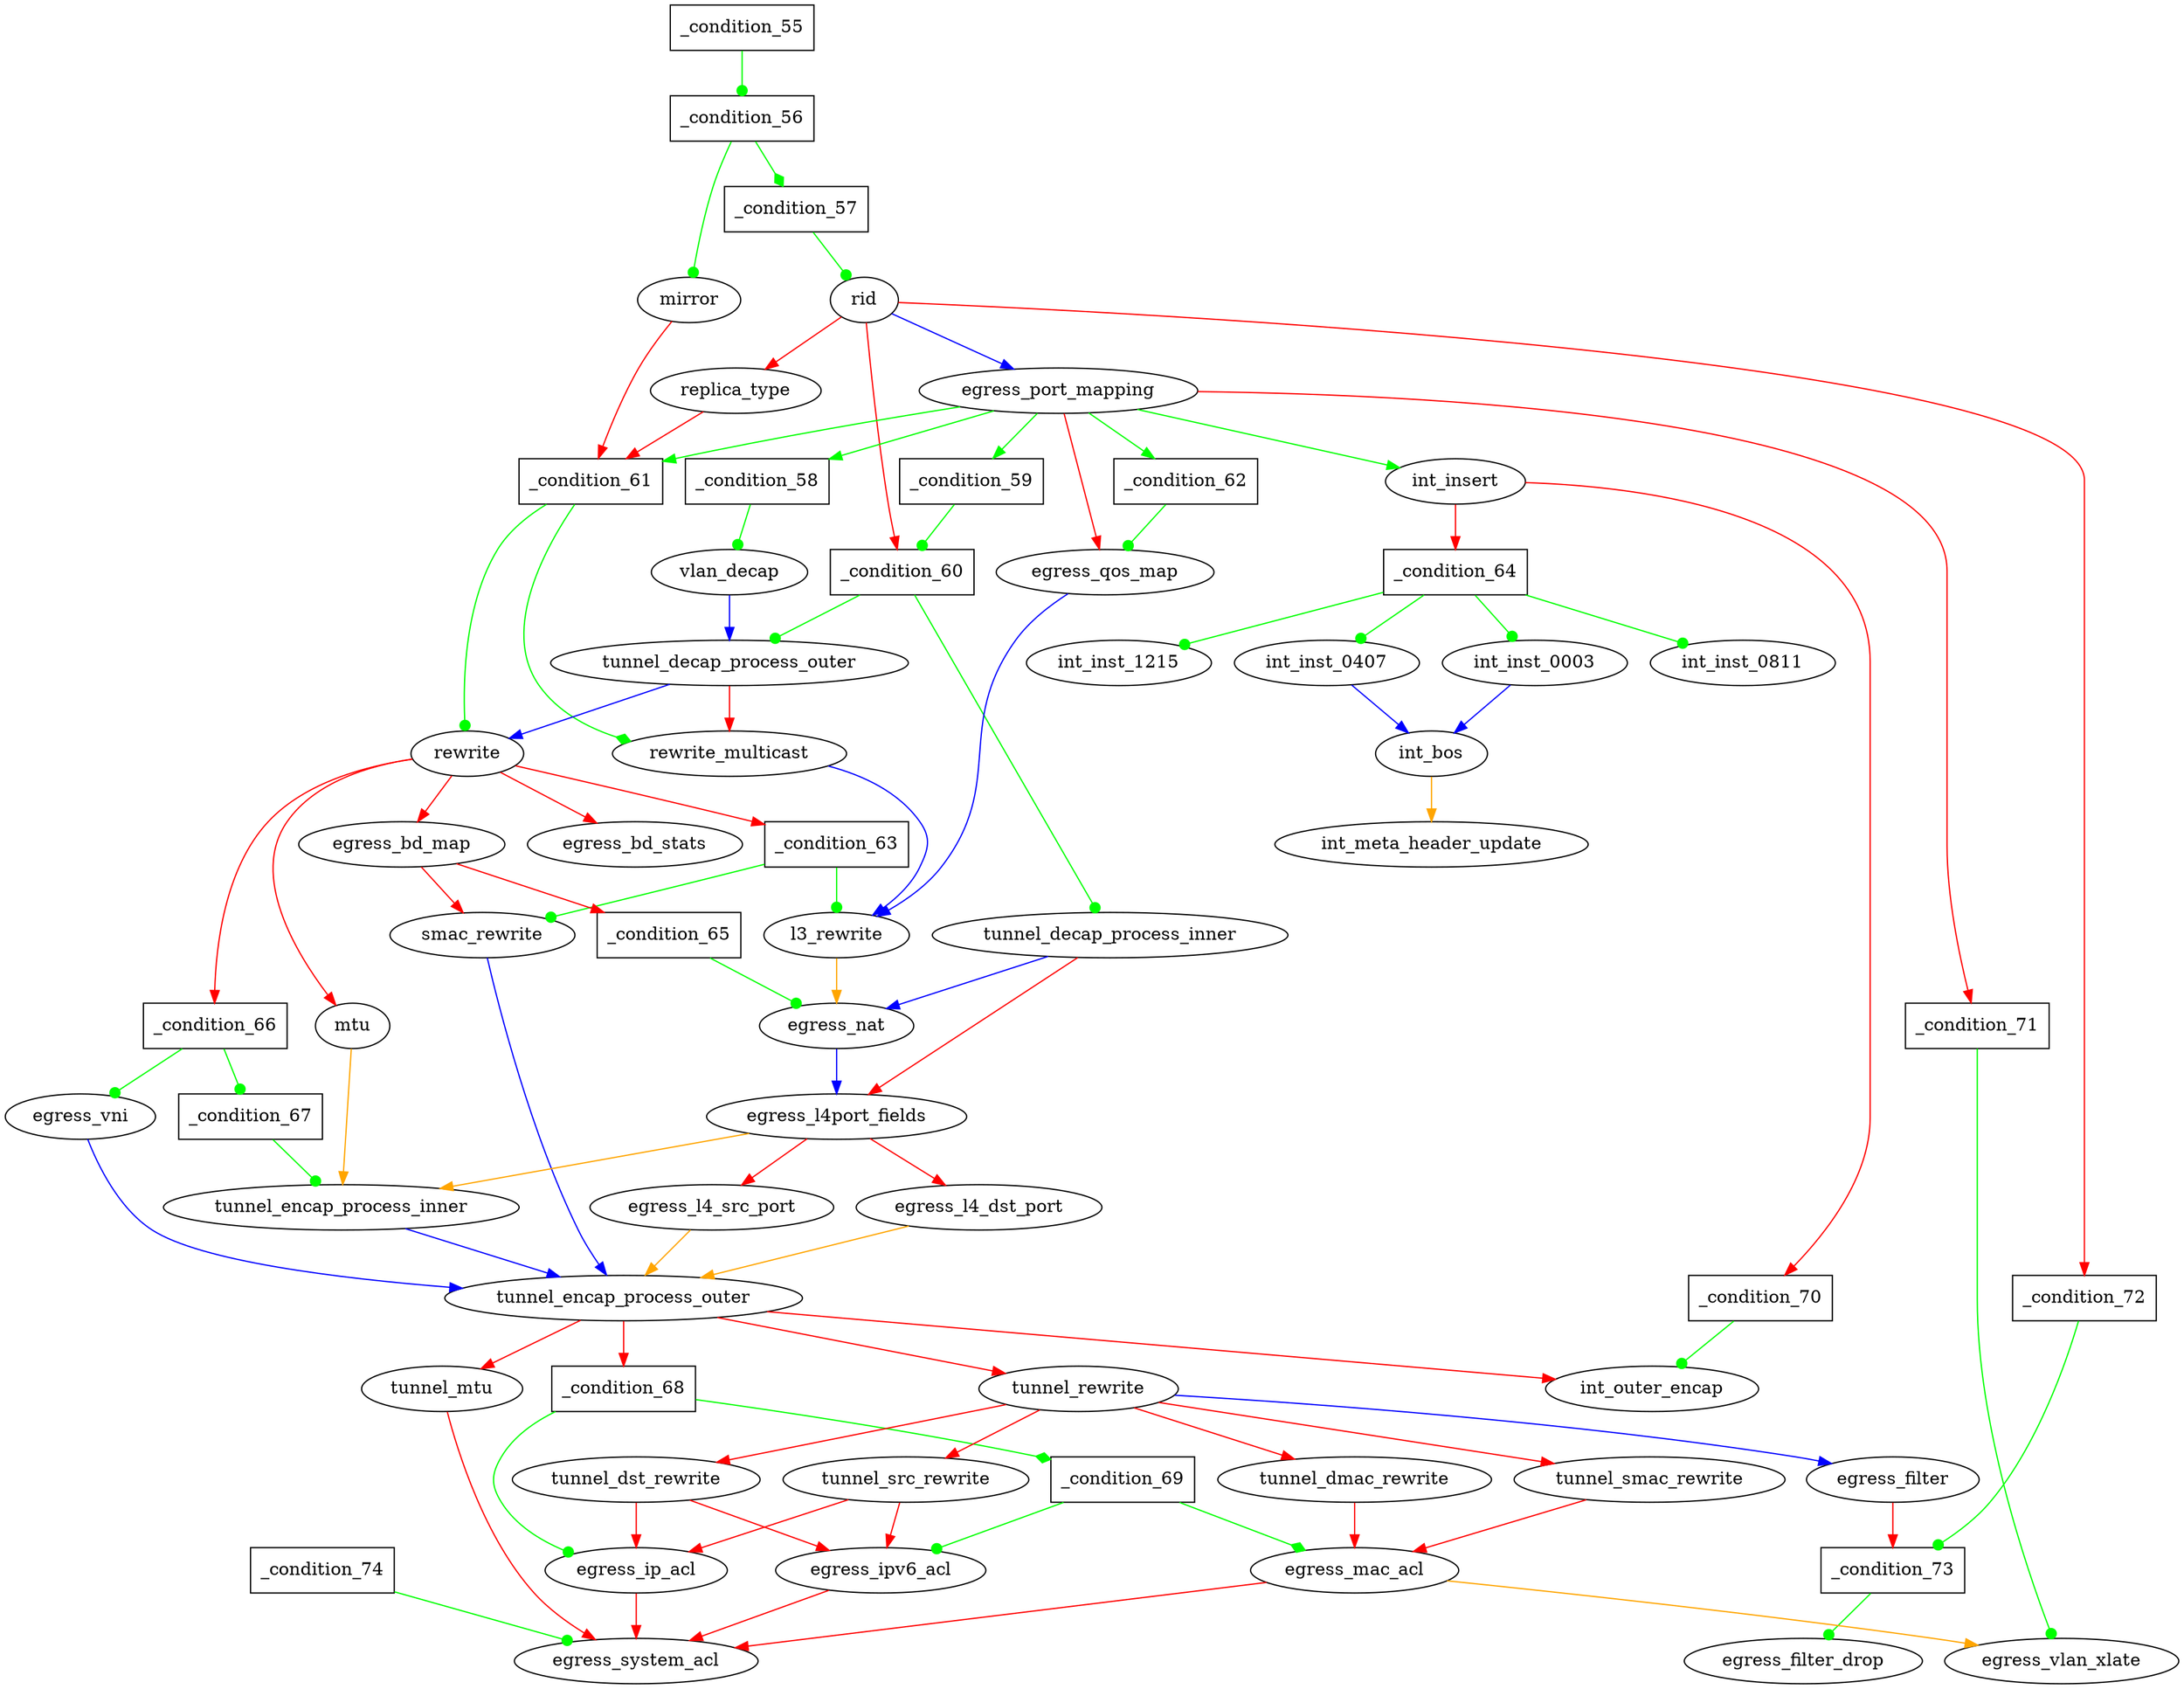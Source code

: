 digraph egress {
_condition_55 [shape=box label="_condition_55"];
_condition_56 [shape=box label="_condition_56"];
_condition_57 [shape=box label="_condition_57"];
_condition_58 [shape=box label="_condition_58"];
_condition_59 [shape=box label="_condition_59"];
_condition_60 [shape=box label="_condition_60"];
_condition_61 [shape=box label="_condition_61"];
_condition_62 [shape=box label="_condition_62"];
_condition_63 [shape=box label="_condition_63"];
_condition_64 [shape=box label="_condition_64"];
_condition_65 [shape=box label="_condition_65"];
_condition_66 [shape=box label="_condition_66"];
_condition_67 [shape=box label="_condition_67"];
_condition_68 [shape=box label="_condition_68"];
_condition_69 [shape=box label="_condition_69"];
_condition_70 [shape=box label="_condition_70"];
_condition_71 [shape=box label="_condition_71"];
_condition_72 [shape=box label="_condition_72"];
_condition_73 [shape=box label="_condition_73"];
_condition_74 [shape=box label="_condition_74"];
_condition_55 -> _condition_56 [color=green  arrowhead = dot];
_condition_56 -> _condition_57 [color=green  arrowhead = diamond];
_condition_56 -> mirror [color=green  arrowhead = dot];
_condition_57 -> rid [color=green  arrowhead = dot];
_condition_58 -> vlan_decap [color=green  arrowhead = dot];
_condition_59 -> _condition_60 [color=green  arrowhead = dot];
_condition_60 -> tunnel_decap_process_inner [color=green  arrowhead = dot];
_condition_60 -> tunnel_decap_process_outer [color=green  arrowhead = dot];
_condition_61 -> rewrite [color=green  arrowhead = dot];
_condition_61 -> rewrite_multicast [color=green  arrowhead = diamond];
_condition_62 -> egress_qos_map [color=green  arrowhead = dot];
_condition_63 -> l3_rewrite [color=green  arrowhead = dot];
_condition_63 -> smac_rewrite [color=green  arrowhead = dot];
_condition_64 -> int_inst_0003 [color=green  arrowhead = dot];
_condition_64 -> int_inst_0407 [color=green  arrowhead = dot];
_condition_64 -> int_inst_0811 [color=green  arrowhead = dot];
_condition_64 -> int_inst_1215 [color=green  arrowhead = dot];
_condition_65 -> egress_nat [color=green  arrowhead = dot];
_condition_66 -> _condition_67 [color=green  arrowhead = dot];
_condition_66 -> egress_vni [color=green  arrowhead = dot];
_condition_67 -> tunnel_encap_process_inner [color=green  arrowhead = dot];
_condition_68 -> _condition_69 [color=green  arrowhead = diamond];
_condition_68 -> egress_ip_acl [color=green  arrowhead = dot];
_condition_69 -> egress_ipv6_acl [color=green  arrowhead = dot];
_condition_69 -> egress_mac_acl [color=green  arrowhead = diamond];
_condition_70 -> int_outer_encap [color=green  arrowhead = dot];
_condition_71 -> egress_vlan_xlate [color=green  arrowhead = dot];
_condition_72 -> _condition_73 [color=green  arrowhead = dot];
_condition_73 -> egress_filter_drop [color=green  arrowhead = dot];
_condition_74 -> egress_system_acl [color=green  arrowhead = dot];
egress_bd_map -> _condition_65 [color=red ];
egress_bd_map -> smac_rewrite [color=red ];
egress_filter -> _condition_73 [color=red ];
egress_ip_acl -> egress_system_acl [color=red ];
egress_ipv6_acl -> egress_system_acl [color=red ];
egress_l4_dst_port -> tunnel_encap_process_outer [color=orange ];
egress_l4_src_port -> tunnel_encap_process_outer [color=orange ];
egress_l4port_fields -> egress_l4_dst_port [color=red ];
egress_l4port_fields -> egress_l4_src_port [color=red ];
egress_l4port_fields -> tunnel_encap_process_inner [color=orange ];
egress_mac_acl -> egress_system_acl [color=red ];
egress_mac_acl -> egress_vlan_xlate [color=orange ];
egress_nat -> egress_l4port_fields [color=blue ];
egress_port_mapping -> _condition_58 [color=green ];
egress_port_mapping -> _condition_59 [color=green ];
egress_port_mapping -> _condition_61 [color=green ];
egress_port_mapping -> _condition_62 [color=green ];
egress_port_mapping -> _condition_71 [color=red ];
egress_port_mapping -> egress_qos_map [color=red ];
egress_port_mapping -> int_insert [color=green ];
egress_qos_map -> l3_rewrite [color=blue ];
egress_vni -> tunnel_encap_process_outer [color=blue ];
int_bos -> int_meta_header_update [color=orange ];
int_insert -> _condition_64 [color=red ];
int_insert -> _condition_70 [color=red ];
int_inst_0003 -> int_bos [color=blue ];
int_inst_0407 -> int_bos [color=blue ];
l3_rewrite -> egress_nat [color=orange ];
mirror -> _condition_61 [color=red ];
mtu -> tunnel_encap_process_inner [color=orange ];
replica_type -> _condition_61 [color=red ];
rewrite -> _condition_63 [color=red ];
rewrite -> _condition_66 [color=red ];
rewrite -> egress_bd_map [color=red ];
rewrite -> egress_bd_stats [color=red ];
rewrite -> mtu [color=red ];
rewrite_multicast -> l3_rewrite [color=blue ];
rid -> _condition_60 [color=red ];
rid -> _condition_72 [color=red ];
rid -> egress_port_mapping [color=blue ];
rid -> replica_type [color=red ];
smac_rewrite -> tunnel_encap_process_outer [color=blue ];
tunnel_decap_process_inner -> egress_l4port_fields [color=red ];
tunnel_decap_process_inner -> egress_nat [color=blue ];
tunnel_decap_process_outer -> rewrite [color=blue ];
tunnel_decap_process_outer -> rewrite_multicast [color=red ];
tunnel_dmac_rewrite -> egress_mac_acl [color=red ];
tunnel_dst_rewrite -> egress_ip_acl [color=red ];
tunnel_dst_rewrite -> egress_ipv6_acl [color=red ];
tunnel_encap_process_inner -> tunnel_encap_process_outer [color=blue ];
tunnel_encap_process_outer -> _condition_68 [color=red ];
tunnel_encap_process_outer -> int_outer_encap [color=red ];
tunnel_encap_process_outer -> tunnel_mtu [color=red ];
tunnel_encap_process_outer -> tunnel_rewrite [color=red ];
tunnel_mtu -> egress_system_acl [color=red ];
tunnel_rewrite -> egress_filter [color=blue ];
tunnel_rewrite -> tunnel_dmac_rewrite [color=red ];
tunnel_rewrite -> tunnel_dst_rewrite [color=red ];
tunnel_rewrite -> tunnel_smac_rewrite [color=red ];
tunnel_rewrite -> tunnel_src_rewrite [color=red ];
tunnel_smac_rewrite -> egress_mac_acl [color=red ];
tunnel_src_rewrite -> egress_ip_acl [color=red ];
tunnel_src_rewrite -> egress_ipv6_acl [color=red ];
vlan_decap -> tunnel_decap_process_outer [color=blue ];
}
